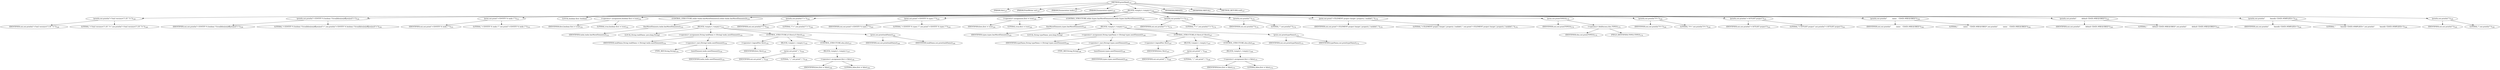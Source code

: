 digraph "printHead" {  
"213" [label = <(METHOD,printHead)<SUB>147</SUB>> ]
"214" [label = <(PARAM,this)<SUB>147</SUB>> ]
"215" [label = <(PARAM,PrintWriter out)<SUB>147</SUB>> ]
"216" [label = <(PARAM,Enumeration tasks)<SUB>147</SUB>> ]
"217" [label = <(PARAM,Enumeration types)<SUB>148</SUB>> ]
"218" [label = <(BLOCK,&lt;empty&gt;,&lt;empty&gt;)<SUB>148</SUB>> ]
"219" [label = <(println,out.println(&quot;&lt;?xml version=\&quot;1.0\&quot; ?&gt;&quot;))<SUB>149</SUB>> ]
"220" [label = <(IDENTIFIER,out,out.println(&quot;&lt;?xml version=\&quot;1.0\&quot; ?&gt;&quot;))<SUB>149</SUB>> ]
"221" [label = <(LITERAL,&quot;&lt;?xml version=\&quot;1.0\&quot; ?&gt;&quot;,out.println(&quot;&lt;?xml version=\&quot;1.0\&quot; ?&gt;&quot;))<SUB>149</SUB>> ]
"222" [label = <(println,out.println(&quot;&lt;!ENTITY % boolean \&quot;(true|false|on|off|yes|no)\&quot;&gt;&quot;))<SUB>150</SUB>> ]
"223" [label = <(IDENTIFIER,out,out.println(&quot;&lt;!ENTITY % boolean \&quot;(true|false|on|off|yes|no)\&quot;&gt;&quot;))<SUB>150</SUB>> ]
"224" [label = <(LITERAL,&quot;&lt;!ENTITY % boolean \&quot;(true|false|on|off|yes|no)\&quot;&gt;&quot;,out.println(&quot;&lt;!ENTITY % boolean \&quot;(true|false|on|off|yes|no)\&quot;&gt;&quot;))<SUB>150</SUB>> ]
"225" [label = <(print,out.print(&quot;&lt;!ENTITY % tasks \&quot;&quot;))<SUB>151</SUB>> ]
"226" [label = <(IDENTIFIER,out,out.print(&quot;&lt;!ENTITY % tasks \&quot;&quot;))<SUB>151</SUB>> ]
"227" [label = <(LITERAL,&quot;&lt;!ENTITY % tasks \&quot;&quot;,out.print(&quot;&lt;!ENTITY % tasks \&quot;&quot;))<SUB>151</SUB>> ]
"228" [label = <(LOCAL,boolean first: boolean)> ]
"229" [label = <(&lt;operator&gt;.assignment,boolean first = true)<SUB>152</SUB>> ]
"230" [label = <(IDENTIFIER,first,boolean first = true)<SUB>152</SUB>> ]
"231" [label = <(LITERAL,true,boolean first = true)<SUB>152</SUB>> ]
"232" [label = <(CONTROL_STRUCTURE,while (tasks.hasMoreElements()),while (tasks.hasMoreElements()))<SUB>153</SUB>> ]
"233" [label = <(hasMoreElements,tasks.hasMoreElements())<SUB>153</SUB>> ]
"234" [label = <(IDENTIFIER,tasks,tasks.hasMoreElements())<SUB>153</SUB>> ]
"235" [label = <(BLOCK,&lt;empty&gt;,&lt;empty&gt;)<SUB>153</SUB>> ]
"236" [label = <(LOCAL,String taskName: java.lang.String)> ]
"237" [label = <(&lt;operator&gt;.assignment,String taskName = (String) tasks.nextElement())<SUB>154</SUB>> ]
"238" [label = <(IDENTIFIER,taskName,String taskName = (String) tasks.nextElement())<SUB>154</SUB>> ]
"239" [label = <(&lt;operator&gt;.cast,(String) tasks.nextElement())<SUB>154</SUB>> ]
"240" [label = <(TYPE_REF,String,String)<SUB>154</SUB>> ]
"241" [label = <(nextElement,tasks.nextElement())<SUB>154</SUB>> ]
"242" [label = <(IDENTIFIER,tasks,tasks.nextElement())<SUB>154</SUB>> ]
"243" [label = <(CONTROL_STRUCTURE,if (!first),if (!first))<SUB>155</SUB>> ]
"244" [label = <(&lt;operator&gt;.logicalNot,!first)<SUB>155</SUB>> ]
"245" [label = <(IDENTIFIER,first,!first)<SUB>155</SUB>> ]
"246" [label = <(BLOCK,&lt;empty&gt;,&lt;empty&gt;)<SUB>155</SUB>> ]
"247" [label = <(print,out.print(&quot; | &quot;))<SUB>156</SUB>> ]
"248" [label = <(IDENTIFIER,out,out.print(&quot; | &quot;))<SUB>156</SUB>> ]
"249" [label = <(LITERAL,&quot; | &quot;,out.print(&quot; | &quot;))<SUB>156</SUB>> ]
"250" [label = <(CONTROL_STRUCTURE,else,else)<SUB>157</SUB>> ]
"251" [label = <(BLOCK,&lt;empty&gt;,&lt;empty&gt;)<SUB>157</SUB>> ]
"252" [label = <(&lt;operator&gt;.assignment,first = false)<SUB>158</SUB>> ]
"253" [label = <(IDENTIFIER,first,first = false)<SUB>158</SUB>> ]
"254" [label = <(LITERAL,false,first = false)<SUB>158</SUB>> ]
"255" [label = <(print,out.print(taskName))<SUB>160</SUB>> ]
"256" [label = <(IDENTIFIER,out,out.print(taskName))<SUB>160</SUB>> ]
"257" [label = <(IDENTIFIER,taskName,out.print(taskName))<SUB>160</SUB>> ]
"258" [label = <(println,out.println(&quot;\&quot;&gt;&quot;))<SUB>162</SUB>> ]
"259" [label = <(IDENTIFIER,out,out.println(&quot;\&quot;&gt;&quot;))<SUB>162</SUB>> ]
"260" [label = <(LITERAL,&quot;\&quot;&gt;&quot;,out.println(&quot;\&quot;&gt;&quot;))<SUB>162</SUB>> ]
"261" [label = <(print,out.print(&quot;&lt;!ENTITY % types \&quot;&quot;))<SUB>163</SUB>> ]
"262" [label = <(IDENTIFIER,out,out.print(&quot;&lt;!ENTITY % types \&quot;&quot;))<SUB>163</SUB>> ]
"263" [label = <(LITERAL,&quot;&lt;!ENTITY % types \&quot;&quot;,out.print(&quot;&lt;!ENTITY % types \&quot;&quot;))<SUB>163</SUB>> ]
"264" [label = <(&lt;operator&gt;.assignment,first = true)<SUB>164</SUB>> ]
"265" [label = <(IDENTIFIER,first,first = true)<SUB>164</SUB>> ]
"266" [label = <(LITERAL,true,first = true)<SUB>164</SUB>> ]
"267" [label = <(CONTROL_STRUCTURE,while (types.hasMoreElements()),while (types.hasMoreElements()))<SUB>165</SUB>> ]
"268" [label = <(hasMoreElements,types.hasMoreElements())<SUB>165</SUB>> ]
"269" [label = <(IDENTIFIER,types,types.hasMoreElements())<SUB>165</SUB>> ]
"270" [label = <(BLOCK,&lt;empty&gt;,&lt;empty&gt;)<SUB>165</SUB>> ]
"271" [label = <(LOCAL,String typeName: java.lang.String)> ]
"272" [label = <(&lt;operator&gt;.assignment,String typeName = (String) types.nextElement())<SUB>166</SUB>> ]
"273" [label = <(IDENTIFIER,typeName,String typeName = (String) types.nextElement())<SUB>166</SUB>> ]
"274" [label = <(&lt;operator&gt;.cast,(String) types.nextElement())<SUB>166</SUB>> ]
"275" [label = <(TYPE_REF,String,String)<SUB>166</SUB>> ]
"276" [label = <(nextElement,types.nextElement())<SUB>166</SUB>> ]
"277" [label = <(IDENTIFIER,types,types.nextElement())<SUB>166</SUB>> ]
"278" [label = <(CONTROL_STRUCTURE,if (!first),if (!first))<SUB>167</SUB>> ]
"279" [label = <(&lt;operator&gt;.logicalNot,!first)<SUB>167</SUB>> ]
"280" [label = <(IDENTIFIER,first,!first)<SUB>167</SUB>> ]
"281" [label = <(BLOCK,&lt;empty&gt;,&lt;empty&gt;)<SUB>167</SUB>> ]
"282" [label = <(print,out.print(&quot; | &quot;))<SUB>168</SUB>> ]
"283" [label = <(IDENTIFIER,out,out.print(&quot; | &quot;))<SUB>168</SUB>> ]
"284" [label = <(LITERAL,&quot; | &quot;,out.print(&quot; | &quot;))<SUB>168</SUB>> ]
"285" [label = <(CONTROL_STRUCTURE,else,else)<SUB>169</SUB>> ]
"286" [label = <(BLOCK,&lt;empty&gt;,&lt;empty&gt;)<SUB>169</SUB>> ]
"287" [label = <(&lt;operator&gt;.assignment,first = false)<SUB>170</SUB>> ]
"288" [label = <(IDENTIFIER,first,first = false)<SUB>170</SUB>> ]
"289" [label = <(LITERAL,false,first = false)<SUB>170</SUB>> ]
"290" [label = <(print,out.print(typeName))<SUB>172</SUB>> ]
"291" [label = <(IDENTIFIER,out,out.print(typeName))<SUB>172</SUB>> ]
"292" [label = <(IDENTIFIER,typeName,out.print(typeName))<SUB>172</SUB>> ]
"293" [label = <(println,out.println(&quot;\&quot;&gt;&quot;))<SUB>174</SUB>> ]
"294" [label = <(IDENTIFIER,out,out.println(&quot;\&quot;&gt;&quot;))<SUB>174</SUB>> ]
"295" [label = <(LITERAL,&quot;\&quot;&gt;&quot;,out.println(&quot;\&quot;&gt;&quot;))<SUB>174</SUB>> ]
"296" [label = <(println,out.println(&quot;&quot;))<SUB>176</SUB>> ]
"297" [label = <(IDENTIFIER,out,out.println(&quot;&quot;))<SUB>176</SUB>> ]
"298" [label = <(LITERAL,&quot;&quot;,out.println(&quot;&quot;))<SUB>176</SUB>> ]
"299" [label = <(print,out.print(&quot;&lt;!ELEMENT project (target | property | taskdef | &quot;))<SUB>178</SUB>> ]
"300" [label = <(IDENTIFIER,out,out.print(&quot;&lt;!ELEMENT project (target | property | taskdef | &quot;))<SUB>178</SUB>> ]
"301" [label = <(LITERAL,&quot;&lt;!ELEMENT project (target | property | taskdef | &quot;,out.print(&quot;&lt;!ELEMENT project (target | property | taskdef | &quot;))<SUB>178</SUB>> ]
"302" [label = <(print,out.print(TYPES))<SUB>179</SUB>> ]
"303" [label = <(IDENTIFIER,out,out.print(TYPES))<SUB>179</SUB>> ]
"304" [label = <(&lt;operator&gt;.fieldAccess,this.TYPES)<SUB>179</SUB>> ]
"305" [label = <(IDENTIFIER,this,out.print(TYPES))<SUB>179</SUB>> ]
"306" [label = <(FIELD_IDENTIFIER,TYPES,TYPES)<SUB>179</SUB>> ]
"307" [label = <(println,out.println(&quot;)*&gt;&quot;))<SUB>180</SUB>> ]
"308" [label = <(IDENTIFIER,out,out.println(&quot;)*&gt;&quot;))<SUB>180</SUB>> ]
"309" [label = <(LITERAL,&quot;)*&gt;&quot;,out.println(&quot;)*&gt;&quot;))<SUB>180</SUB>> ]
"310" [label = <(println,out.println(&quot;&lt;!ATTLIST project&quot;))<SUB>181</SUB>> ]
"311" [label = <(IDENTIFIER,out,out.println(&quot;&lt;!ATTLIST project&quot;))<SUB>181</SUB>> ]
"312" [label = <(LITERAL,&quot;&lt;!ATTLIST project&quot;,out.println(&quot;&lt;!ATTLIST project&quot;))<SUB>181</SUB>> ]
"313" [label = <(println,out.println(&quot;          name    CDATA #REQUIRED&quot;))<SUB>182</SUB>> ]
"314" [label = <(IDENTIFIER,out,out.println(&quot;          name    CDATA #REQUIRED&quot;))<SUB>182</SUB>> ]
"315" [label = <(LITERAL,&quot;          name    CDATA #REQUIRED&quot;,out.println(&quot;          name    CDATA #REQUIRED&quot;))<SUB>182</SUB>> ]
"316" [label = <(println,out.println(&quot;          default CDATA #REQUIRED&quot;))<SUB>183</SUB>> ]
"317" [label = <(IDENTIFIER,out,out.println(&quot;          default CDATA #REQUIRED&quot;))<SUB>183</SUB>> ]
"318" [label = <(LITERAL,&quot;          default CDATA #REQUIRED&quot;,out.println(&quot;          default CDATA #REQUIRED&quot;))<SUB>183</SUB>> ]
"319" [label = <(println,out.println(&quot;          basedir CDATA #IMPLIED&gt;&quot;))<SUB>184</SUB>> ]
"320" [label = <(IDENTIFIER,out,out.println(&quot;          basedir CDATA #IMPLIED&gt;&quot;))<SUB>184</SUB>> ]
"321" [label = <(LITERAL,&quot;          basedir CDATA #IMPLIED&gt;&quot;,out.println(&quot;          basedir CDATA #IMPLIED&gt;&quot;))<SUB>184</SUB>> ]
"322" [label = <(println,out.println(&quot;&quot;))<SUB>185</SUB>> ]
"323" [label = <(IDENTIFIER,out,out.println(&quot;&quot;))<SUB>185</SUB>> ]
"324" [label = <(LITERAL,&quot;&quot;,out.println(&quot;&quot;))<SUB>185</SUB>> ]
"325" [label = <(MODIFIER,PRIVATE)> ]
"326" [label = <(MODIFIER,VIRTUAL)> ]
"327" [label = <(METHOD_RETURN,void)<SUB>147</SUB>> ]
  "213" -> "214" 
  "213" -> "215" 
  "213" -> "216" 
  "213" -> "217" 
  "213" -> "218" 
  "213" -> "325" 
  "213" -> "326" 
  "213" -> "327" 
  "218" -> "219" 
  "218" -> "222" 
  "218" -> "225" 
  "218" -> "228" 
  "218" -> "229" 
  "218" -> "232" 
  "218" -> "258" 
  "218" -> "261" 
  "218" -> "264" 
  "218" -> "267" 
  "218" -> "293" 
  "218" -> "296" 
  "218" -> "299" 
  "218" -> "302" 
  "218" -> "307" 
  "218" -> "310" 
  "218" -> "313" 
  "218" -> "316" 
  "218" -> "319" 
  "218" -> "322" 
  "219" -> "220" 
  "219" -> "221" 
  "222" -> "223" 
  "222" -> "224" 
  "225" -> "226" 
  "225" -> "227" 
  "229" -> "230" 
  "229" -> "231" 
  "232" -> "233" 
  "232" -> "235" 
  "233" -> "234" 
  "235" -> "236" 
  "235" -> "237" 
  "235" -> "243" 
  "235" -> "255" 
  "237" -> "238" 
  "237" -> "239" 
  "239" -> "240" 
  "239" -> "241" 
  "241" -> "242" 
  "243" -> "244" 
  "243" -> "246" 
  "243" -> "250" 
  "244" -> "245" 
  "246" -> "247" 
  "247" -> "248" 
  "247" -> "249" 
  "250" -> "251" 
  "251" -> "252" 
  "252" -> "253" 
  "252" -> "254" 
  "255" -> "256" 
  "255" -> "257" 
  "258" -> "259" 
  "258" -> "260" 
  "261" -> "262" 
  "261" -> "263" 
  "264" -> "265" 
  "264" -> "266" 
  "267" -> "268" 
  "267" -> "270" 
  "268" -> "269" 
  "270" -> "271" 
  "270" -> "272" 
  "270" -> "278" 
  "270" -> "290" 
  "272" -> "273" 
  "272" -> "274" 
  "274" -> "275" 
  "274" -> "276" 
  "276" -> "277" 
  "278" -> "279" 
  "278" -> "281" 
  "278" -> "285" 
  "279" -> "280" 
  "281" -> "282" 
  "282" -> "283" 
  "282" -> "284" 
  "285" -> "286" 
  "286" -> "287" 
  "287" -> "288" 
  "287" -> "289" 
  "290" -> "291" 
  "290" -> "292" 
  "293" -> "294" 
  "293" -> "295" 
  "296" -> "297" 
  "296" -> "298" 
  "299" -> "300" 
  "299" -> "301" 
  "302" -> "303" 
  "302" -> "304" 
  "304" -> "305" 
  "304" -> "306" 
  "307" -> "308" 
  "307" -> "309" 
  "310" -> "311" 
  "310" -> "312" 
  "313" -> "314" 
  "313" -> "315" 
  "316" -> "317" 
  "316" -> "318" 
  "319" -> "320" 
  "319" -> "321" 
  "322" -> "323" 
  "322" -> "324" 
}
